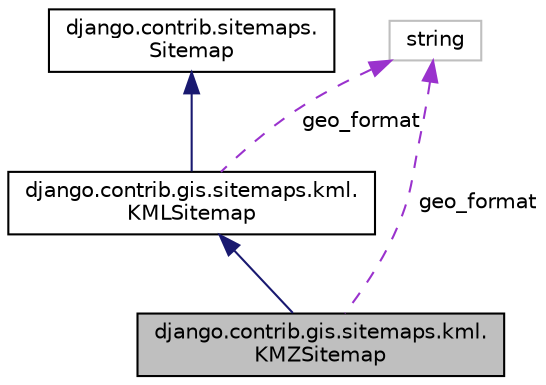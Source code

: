 digraph "django.contrib.gis.sitemaps.kml.KMZSitemap"
{
 // LATEX_PDF_SIZE
  edge [fontname="Helvetica",fontsize="10",labelfontname="Helvetica",labelfontsize="10"];
  node [fontname="Helvetica",fontsize="10",shape=record];
  Node1 [label="django.contrib.gis.sitemaps.kml.\lKMZSitemap",height=0.2,width=0.4,color="black", fillcolor="grey75", style="filled", fontcolor="black",tooltip=" "];
  Node2 -> Node1 [dir="back",color="midnightblue",fontsize="10",style="solid",fontname="Helvetica"];
  Node2 [label="django.contrib.gis.sitemaps.kml.\lKMLSitemap",height=0.2,width=0.4,color="black", fillcolor="white", style="filled",URL="$classdjango_1_1contrib_1_1gis_1_1sitemaps_1_1kml_1_1_k_m_l_sitemap.html",tooltip=" "];
  Node3 -> Node2 [dir="back",color="midnightblue",fontsize="10",style="solid",fontname="Helvetica"];
  Node3 [label="django.contrib.sitemaps.\lSitemap",height=0.2,width=0.4,color="black", fillcolor="white", style="filled",URL="$classdjango_1_1contrib_1_1sitemaps_1_1_sitemap.html",tooltip=" "];
  Node4 -> Node2 [dir="back",color="darkorchid3",fontsize="10",style="dashed",label=" geo_format" ,fontname="Helvetica"];
  Node4 [label="string",height=0.2,width=0.4,color="grey75", fillcolor="white", style="filled",tooltip=" "];
  Node4 -> Node1 [dir="back",color="darkorchid3",fontsize="10",style="dashed",label=" geo_format" ,fontname="Helvetica"];
}
